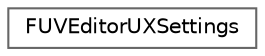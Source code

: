 digraph "Graphical Class Hierarchy"
{
 // INTERACTIVE_SVG=YES
 // LATEX_PDF_SIZE
  bgcolor="transparent";
  edge [fontname=Helvetica,fontsize=10,labelfontname=Helvetica,labelfontsize=10];
  node [fontname=Helvetica,fontsize=10,shape=box,height=0.2,width=0.4];
  rankdir="LR";
  Node0 [id="Node000000",label="FUVEditorUXSettings",height=0.2,width=0.4,color="grey40", fillcolor="white", style="filled",URL="$dd/d29/classFUVEditorUXSettings.html",tooltip=" "];
}
